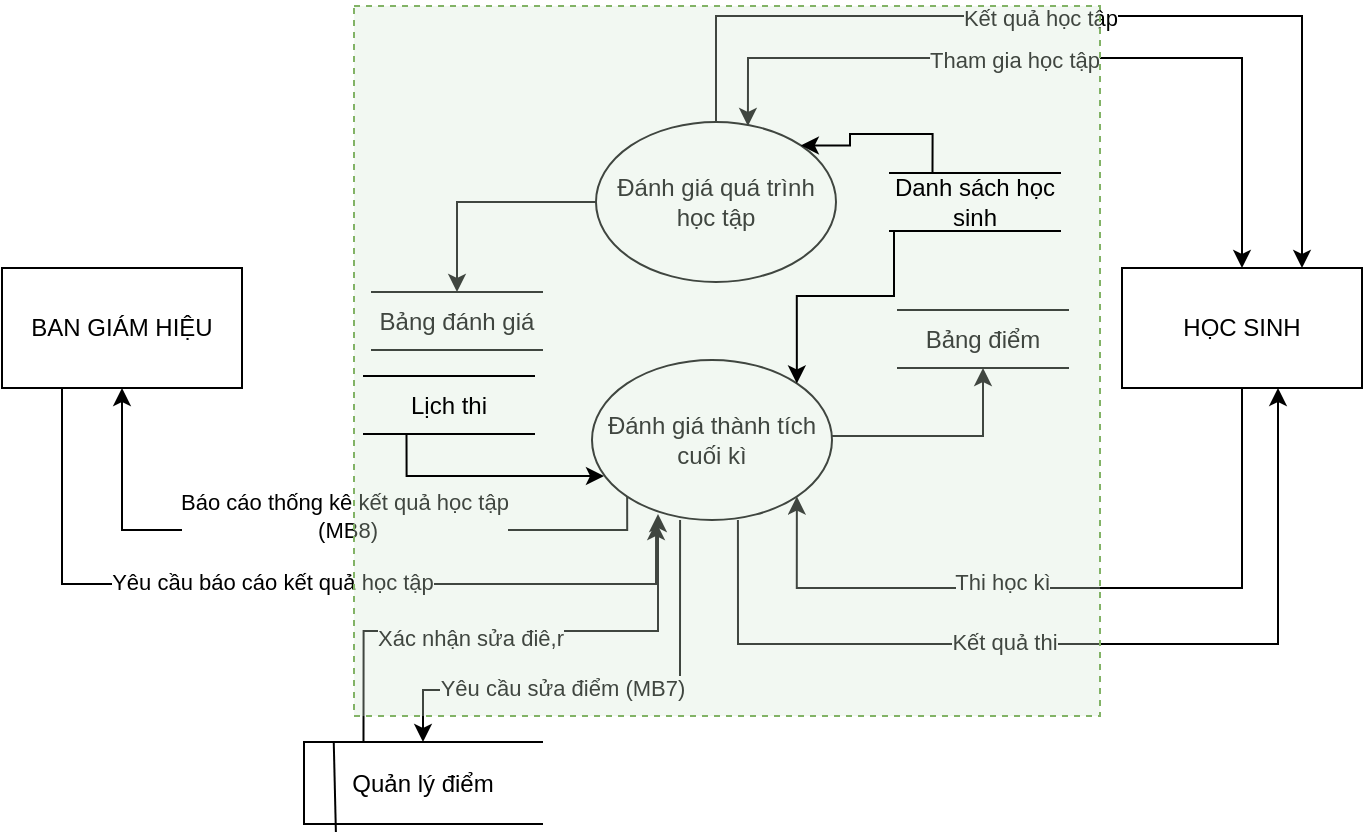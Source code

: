 <mxfile version="14.6.9" type="github">
  <diagram id="18X07u3Qb9bKqw4Xk2Qd" name="Page-1">
    <mxGraphModel dx="968" dy="539" grid="0" gridSize="10" guides="1" tooltips="1" connect="1" arrows="1" fold="1" page="1" pageScale="1" pageWidth="850" pageHeight="1100" background="#ffffff" math="0" shadow="0">
      <root>
        <mxCell id="0" />
        <mxCell id="1" parent="0" />
        <mxCell id="z-oRWFss3O_vHNhXuEPV-29" value="Đánh giá quá trình học tập" style="ellipse;whiteSpace=wrap;html=1;" parent="1" vertex="1">
          <mxGeometry x="373" y="235" width="120" height="80" as="geometry" />
        </mxCell>
        <mxCell id="z-oRWFss3O_vHNhXuEPV-40" value="Đánh giá thành tích cuối kì" style="ellipse;whiteSpace=wrap;html=1;" parent="1" vertex="1">
          <mxGeometry x="371" y="354" width="120" height="80" as="geometry" />
        </mxCell>
        <mxCell id="z-oRWFss3O_vHNhXuEPV-45" style="edgeStyle=orthogonalEdgeStyle;rounded=0;orthogonalLoop=1;jettySize=auto;html=1;entryX=0.75;entryY=0;entryDx=0;entryDy=0;exitX=0.5;exitY=0;exitDx=0;exitDy=0;" parent="1" source="z-oRWFss3O_vHNhXuEPV-29" target="z-oRWFss3O_vHNhXuEPV-65" edge="1">
          <mxGeometry relative="1" as="geometry">
            <Array as="points">
              <mxPoint x="433" y="182" />
              <mxPoint x="726" y="182" />
            </Array>
            <mxPoint x="777" y="602" as="sourcePoint" />
            <mxPoint x="729" y="292" as="targetPoint" />
          </mxGeometry>
        </mxCell>
        <mxCell id="z-oRWFss3O_vHNhXuEPV-46" value="Kết quả học tập" style="edgeLabel;html=1;align=center;verticalAlign=middle;resizable=0;points=[];" parent="z-oRWFss3O_vHNhXuEPV-45" vertex="1" connectable="0">
          <mxGeometry x="-0.089" y="-1" relative="1" as="geometry">
            <mxPoint as="offset" />
          </mxGeometry>
        </mxCell>
        <mxCell id="z-oRWFss3O_vHNhXuEPV-47" style="edgeStyle=orthogonalEdgeStyle;rounded=0;orthogonalLoop=1;jettySize=auto;html=1;entryX=0.5;entryY=1;entryDx=0;entryDy=0;labelPosition=center;verticalLabelPosition=middle;align=center;verticalAlign=middle;exitX=0;exitY=1;exitDx=0;exitDy=0;" parent="1" source="z-oRWFss3O_vHNhXuEPV-40" target="z-oRWFss3O_vHNhXuEPV-88" edge="1">
          <mxGeometry relative="1" as="geometry">
            <Array as="points">
              <mxPoint x="389" y="439" />
              <mxPoint x="136" y="439" />
            </Array>
            <mxPoint x="225" y="7" as="sourcePoint" />
            <mxPoint x="141" y="292" as="targetPoint" />
          </mxGeometry>
        </mxCell>
        <mxCell id="z-oRWFss3O_vHNhXuEPV-48" value="&lt;div align=&quot;right&quot;&gt;Báo cáo thống kê kết quả học tập&lt;br&gt;&lt;/div&gt;&amp;nbsp;(MB8)" style="edgeLabel;html=1;align=center;verticalAlign=middle;resizable=0;points=[];" parent="z-oRWFss3O_vHNhXuEPV-47" vertex="1" connectable="0">
          <mxGeometry x="0.248" relative="1" as="geometry">
            <mxPoint x="54" y="-7" as="offset" />
          </mxGeometry>
        </mxCell>
        <mxCell id="z-oRWFss3O_vHNhXuEPV-63" style="edgeStyle=orthogonalEdgeStyle;rounded=0;orthogonalLoop=1;jettySize=auto;html=1;exitX=0.5;exitY=1;exitDx=0;exitDy=0;entryX=1;entryY=1;entryDx=0;entryDy=0;" parent="1" source="z-oRWFss3O_vHNhXuEPV-65" target="z-oRWFss3O_vHNhXuEPV-40" edge="1">
          <mxGeometry relative="1" as="geometry">
            <Array as="points">
              <mxPoint x="696" y="468" />
              <mxPoint x="473" y="468" />
            </Array>
            <mxPoint x="669" y="292" as="sourcePoint" />
          </mxGeometry>
        </mxCell>
        <mxCell id="z-oRWFss3O_vHNhXuEPV-64" value="Thi học kì" style="edgeLabel;html=1;align=center;verticalAlign=middle;resizable=0;points=[];" parent="z-oRWFss3O_vHNhXuEPV-63" vertex="1" connectable="0">
          <mxGeometry x="0.328" y="2" relative="1" as="geometry">
            <mxPoint x="24" y="-5" as="offset" />
          </mxGeometry>
        </mxCell>
        <mxCell id="z-oRWFss3O_vHNhXuEPV-65" value="HỌC SINH" style="rounded=0;whiteSpace=wrap;html=1;" parent="1" vertex="1">
          <mxGeometry x="636" y="308" width="120" height="60" as="geometry" />
        </mxCell>
        <mxCell id="z-oRWFss3O_vHNhXuEPV-66" value="" style="endArrow=classic;startArrow=classic;html=1;align=right;edgeStyle=orthogonalEdgeStyle;rounded=0;exitX=0.633;exitY=0.025;exitDx=0;exitDy=0;entryX=0.5;entryY=0;entryDx=0;entryDy=0;exitPerimeter=0;" parent="1" source="z-oRWFss3O_vHNhXuEPV-29" target="z-oRWFss3O_vHNhXuEPV-65" edge="1">
          <mxGeometry width="50" height="50" relative="1" as="geometry">
            <mxPoint x="732" y="600" as="sourcePoint" />
            <mxPoint x="699" y="292" as="targetPoint" />
            <Array as="points">
              <mxPoint x="449" y="203" />
              <mxPoint x="696" y="203" />
            </Array>
          </mxGeometry>
        </mxCell>
        <mxCell id="z-oRWFss3O_vHNhXuEPV-67" value="Tham gia học tập" style="edgeLabel;html=1;align=center;verticalAlign=middle;resizable=0;points=[];" parent="z-oRWFss3O_vHNhXuEPV-66" vertex="1" connectable="0">
          <mxGeometry x="-0.138" y="-1" relative="1" as="geometry">
            <mxPoint as="offset" />
          </mxGeometry>
        </mxCell>
        <mxCell id="z-oRWFss3O_vHNhXuEPV-68" style="edgeStyle=orthogonalEdgeStyle;rounded=0;orthogonalLoop=1;jettySize=auto;html=1;entryX=0.5;entryY=1;entryDx=0;entryDy=0;" parent="1" target="z-oRWFss3O_vHNhXuEPV-81" edge="1">
          <mxGeometry relative="1" as="geometry">
            <mxPoint x="491" y="392" as="sourcePoint" />
            <mxPoint x="567" y="359" as="targetPoint" />
            <Array as="points">
              <mxPoint x="567" y="392" />
            </Array>
          </mxGeometry>
        </mxCell>
        <mxCell id="z-oRWFss3O_vHNhXuEPV-69" style="edgeStyle=orthogonalEdgeStyle;rounded=0;orthogonalLoop=1;jettySize=auto;html=1;exitX=0;exitY=0.5;exitDx=0;exitDy=0;entryX=0.5;entryY=0;entryDx=0;entryDy=0;" parent="1" source="z-oRWFss3O_vHNhXuEPV-29" target="z-oRWFss3O_vHNhXuEPV-84" edge="1">
          <mxGeometry relative="1" as="geometry" />
        </mxCell>
        <mxCell id="z-oRWFss3O_vHNhXuEPV-70" style="edgeStyle=orthogonalEdgeStyle;rounded=0;orthogonalLoop=1;jettySize=auto;html=1;exitX=0.608;exitY=1;exitDx=0;exitDy=0;exitPerimeter=0;" parent="1" source="z-oRWFss3O_vHNhXuEPV-40" target="z-oRWFss3O_vHNhXuEPV-65" edge="1">
          <mxGeometry relative="1" as="geometry">
            <Array as="points">
              <mxPoint x="444" y="496" />
              <mxPoint x="714" y="496" />
            </Array>
            <mxPoint x="653.04" y="290.98" as="targetPoint" />
          </mxGeometry>
        </mxCell>
        <mxCell id="z-oRWFss3O_vHNhXuEPV-71" value="Kết quả thi" style="edgeLabel;html=1;align=center;verticalAlign=middle;resizable=0;points=[];" parent="z-oRWFss3O_vHNhXuEPV-70" vertex="1" connectable="0">
          <mxGeometry x="-0.399" relative="1" as="geometry">
            <mxPoint x="57" y="-1" as="offset" />
          </mxGeometry>
        </mxCell>
        <mxCell id="z-oRWFss3O_vHNhXuEPV-72" style="edgeStyle=orthogonalEdgeStyle;rounded=0;orthogonalLoop=1;jettySize=auto;html=1;exitX=0.367;exitY=1;exitDx=0;exitDy=0;entryX=0.5;entryY=0;entryDx=0;entryDy=0;exitPerimeter=0;" parent="1" source="z-oRWFss3O_vHNhXuEPV-40" target="z-oRWFss3O_vHNhXuEPV-93" edge="1">
          <mxGeometry relative="1" as="geometry">
            <Array as="points">
              <mxPoint x="415" y="519" />
              <mxPoint x="287" y="519" />
            </Array>
            <mxPoint x="287" y="408" as="targetPoint" />
          </mxGeometry>
        </mxCell>
        <mxCell id="z-oRWFss3O_vHNhXuEPV-73" value="Yêu cầu sửa điểm (MB7)" style="edgeLabel;html=1;align=center;verticalAlign=middle;resizable=0;points=[];rotation=0;" parent="z-oRWFss3O_vHNhXuEPV-72" vertex="1" connectable="0">
          <mxGeometry x="0.278" y="-4" relative="1" as="geometry">
            <mxPoint x="9" y="3" as="offset" />
          </mxGeometry>
        </mxCell>
        <mxCell id="z-oRWFss3O_vHNhXuEPV-81" value="Bảng điểm" style="shape=partialRectangle;whiteSpace=wrap;html=1;left=0;right=0;fillColor=none;rounded=0;shadow=0;glass=0;sketch=0;" parent="1" vertex="1">
          <mxGeometry x="524" y="329" width="85" height="29" as="geometry" />
        </mxCell>
        <mxCell id="z-oRWFss3O_vHNhXuEPV-84" value="Bảng đánh giá" style="shape=partialRectangle;whiteSpace=wrap;html=1;left=0;right=0;fillColor=none;rounded=0;shadow=0;glass=0;sketch=0;" parent="1" vertex="1">
          <mxGeometry x="261" y="320" width="85" height="29" as="geometry" />
        </mxCell>
        <mxCell id="7jTHOD_QbhDUhOaxIyPp-8" style="edgeStyle=orthogonalEdgeStyle;rounded=0;orthogonalLoop=1;jettySize=auto;html=1;exitX=0.25;exitY=1;exitDx=0;exitDy=0;entryX=0.267;entryY=1.013;entryDx=0;entryDy=0;entryPerimeter=0;" edge="1" parent="1" source="z-oRWFss3O_vHNhXuEPV-88" target="z-oRWFss3O_vHNhXuEPV-40">
          <mxGeometry relative="1" as="geometry">
            <Array as="points">
              <mxPoint x="106" y="466" />
              <mxPoint x="403" y="466" />
            </Array>
          </mxGeometry>
        </mxCell>
        <mxCell id="7jTHOD_QbhDUhOaxIyPp-9" value="Yêu cầu báo cáo kết quả học tập" style="edgeLabel;html=1;align=center;verticalAlign=middle;resizable=0;points=[];" vertex="1" connectable="0" parent="7jTHOD_QbhDUhOaxIyPp-8">
          <mxGeometry x="-0.047" y="1" relative="1" as="geometry">
            <mxPoint as="offset" />
          </mxGeometry>
        </mxCell>
        <mxCell id="z-oRWFss3O_vHNhXuEPV-88" value="BAN GIÁM HIỆU" style="rounded=0;whiteSpace=wrap;html=1;" parent="1" vertex="1">
          <mxGeometry x="76" y="308" width="120" height="60" as="geometry" />
        </mxCell>
        <mxCell id="7jTHOD_QbhDUhOaxIyPp-6" style="edgeStyle=orthogonalEdgeStyle;rounded=0;orthogonalLoop=1;jettySize=auto;html=1;exitX=0.25;exitY=0;exitDx=0;exitDy=0;entryX=0.275;entryY=0.963;entryDx=0;entryDy=0;entryPerimeter=0;" edge="1" parent="1" source="z-oRWFss3O_vHNhXuEPV-93" target="z-oRWFss3O_vHNhXuEPV-40">
          <mxGeometry relative="1" as="geometry" />
        </mxCell>
        <mxCell id="7jTHOD_QbhDUhOaxIyPp-7" value="Xác nhận sửa điê,r" style="edgeLabel;html=1;align=center;verticalAlign=middle;resizable=0;points=[];" vertex="1" connectable="0" parent="7jTHOD_QbhDUhOaxIyPp-6">
          <mxGeometry x="-0.168" y="-2" relative="1" as="geometry">
            <mxPoint y="1" as="offset" />
          </mxGeometry>
        </mxCell>
        <mxCell id="z-oRWFss3O_vHNhXuEPV-93" value="Quản lý điểm" style="shape=partialRectangle;whiteSpace=wrap;html=1;bottom=1;right=0;left=1;top=1;fillColor=none;routingCenterX=-0.5;" parent="1" vertex="1">
          <mxGeometry x="227" y="545" width="119" height="41" as="geometry" />
        </mxCell>
        <mxCell id="z-oRWFss3O_vHNhXuEPV-94" value="" style="endArrow=none;html=1;exitX=0.125;exitY=0;exitDx=0;exitDy=0;exitPerimeter=0;entryX=0.134;entryY=1.098;entryDx=0;entryDy=0;entryPerimeter=0;" parent="1" source="z-oRWFss3O_vHNhXuEPV-93" target="z-oRWFss3O_vHNhXuEPV-93" edge="1">
          <mxGeometry width="50" height="50" relative="1" as="geometry">
            <mxPoint x="604" y="474" as="sourcePoint" />
            <mxPoint x="386" y="620" as="targetPoint" />
          </mxGeometry>
        </mxCell>
        <mxCell id="z-oRWFss3O_vHNhXuEPV-102" value="" style="rounded=0;whiteSpace=wrap;html=1;fillOpacity=30;fillColor=#d5e8d4;strokeColor=#82b366;dashed=1;" parent="1" vertex="1">
          <mxGeometry x="252" y="177" width="373" height="355" as="geometry" />
        </mxCell>
        <mxCell id="7jTHOD_QbhDUhOaxIyPp-3" style="edgeStyle=orthogonalEdgeStyle;rounded=0;orthogonalLoop=1;jettySize=auto;html=1;exitX=0.25;exitY=1;exitDx=0;exitDy=0;entryX=0.05;entryY=0.725;entryDx=0;entryDy=0;entryPerimeter=0;" edge="1" parent="1" source="7jTHOD_QbhDUhOaxIyPp-1" target="z-oRWFss3O_vHNhXuEPV-40">
          <mxGeometry relative="1" as="geometry" />
        </mxCell>
        <mxCell id="7jTHOD_QbhDUhOaxIyPp-1" value="Lịch thi" style="shape=partialRectangle;whiteSpace=wrap;html=1;left=0;right=0;fillColor=none;rounded=0;shadow=0;glass=0;sketch=0;" vertex="1" parent="1">
          <mxGeometry x="257" y="362" width="85" height="29" as="geometry" />
        </mxCell>
        <mxCell id="7jTHOD_QbhDUhOaxIyPp-4" style="edgeStyle=orthogonalEdgeStyle;rounded=0;orthogonalLoop=1;jettySize=auto;html=1;exitX=0.25;exitY=0;exitDx=0;exitDy=0;entryX=1;entryY=0;entryDx=0;entryDy=0;" edge="1" parent="1" source="7jTHOD_QbhDUhOaxIyPp-2" target="z-oRWFss3O_vHNhXuEPV-29">
          <mxGeometry relative="1" as="geometry">
            <Array as="points">
              <mxPoint x="541" y="241" />
              <mxPoint x="500" y="241" />
              <mxPoint x="500" y="247" />
            </Array>
          </mxGeometry>
        </mxCell>
        <mxCell id="7jTHOD_QbhDUhOaxIyPp-5" style="edgeStyle=orthogonalEdgeStyle;rounded=0;orthogonalLoop=1;jettySize=auto;html=1;exitX=0.25;exitY=1;exitDx=0;exitDy=0;entryX=1;entryY=0;entryDx=0;entryDy=0;" edge="1" parent="1" source="7jTHOD_QbhDUhOaxIyPp-2" target="z-oRWFss3O_vHNhXuEPV-40">
          <mxGeometry relative="1" as="geometry">
            <Array as="points">
              <mxPoint x="522" y="290" />
              <mxPoint x="522" y="322" />
              <mxPoint x="473" y="322" />
            </Array>
          </mxGeometry>
        </mxCell>
        <mxCell id="7jTHOD_QbhDUhOaxIyPp-2" value="Danh sách học sinh" style="shape=partialRectangle;whiteSpace=wrap;html=1;left=0;right=0;fillColor=none;rounded=0;shadow=0;glass=0;sketch=0;" vertex="1" parent="1">
          <mxGeometry x="520" y="260.5" width="85" height="29" as="geometry" />
        </mxCell>
      </root>
    </mxGraphModel>
  </diagram>
</mxfile>
